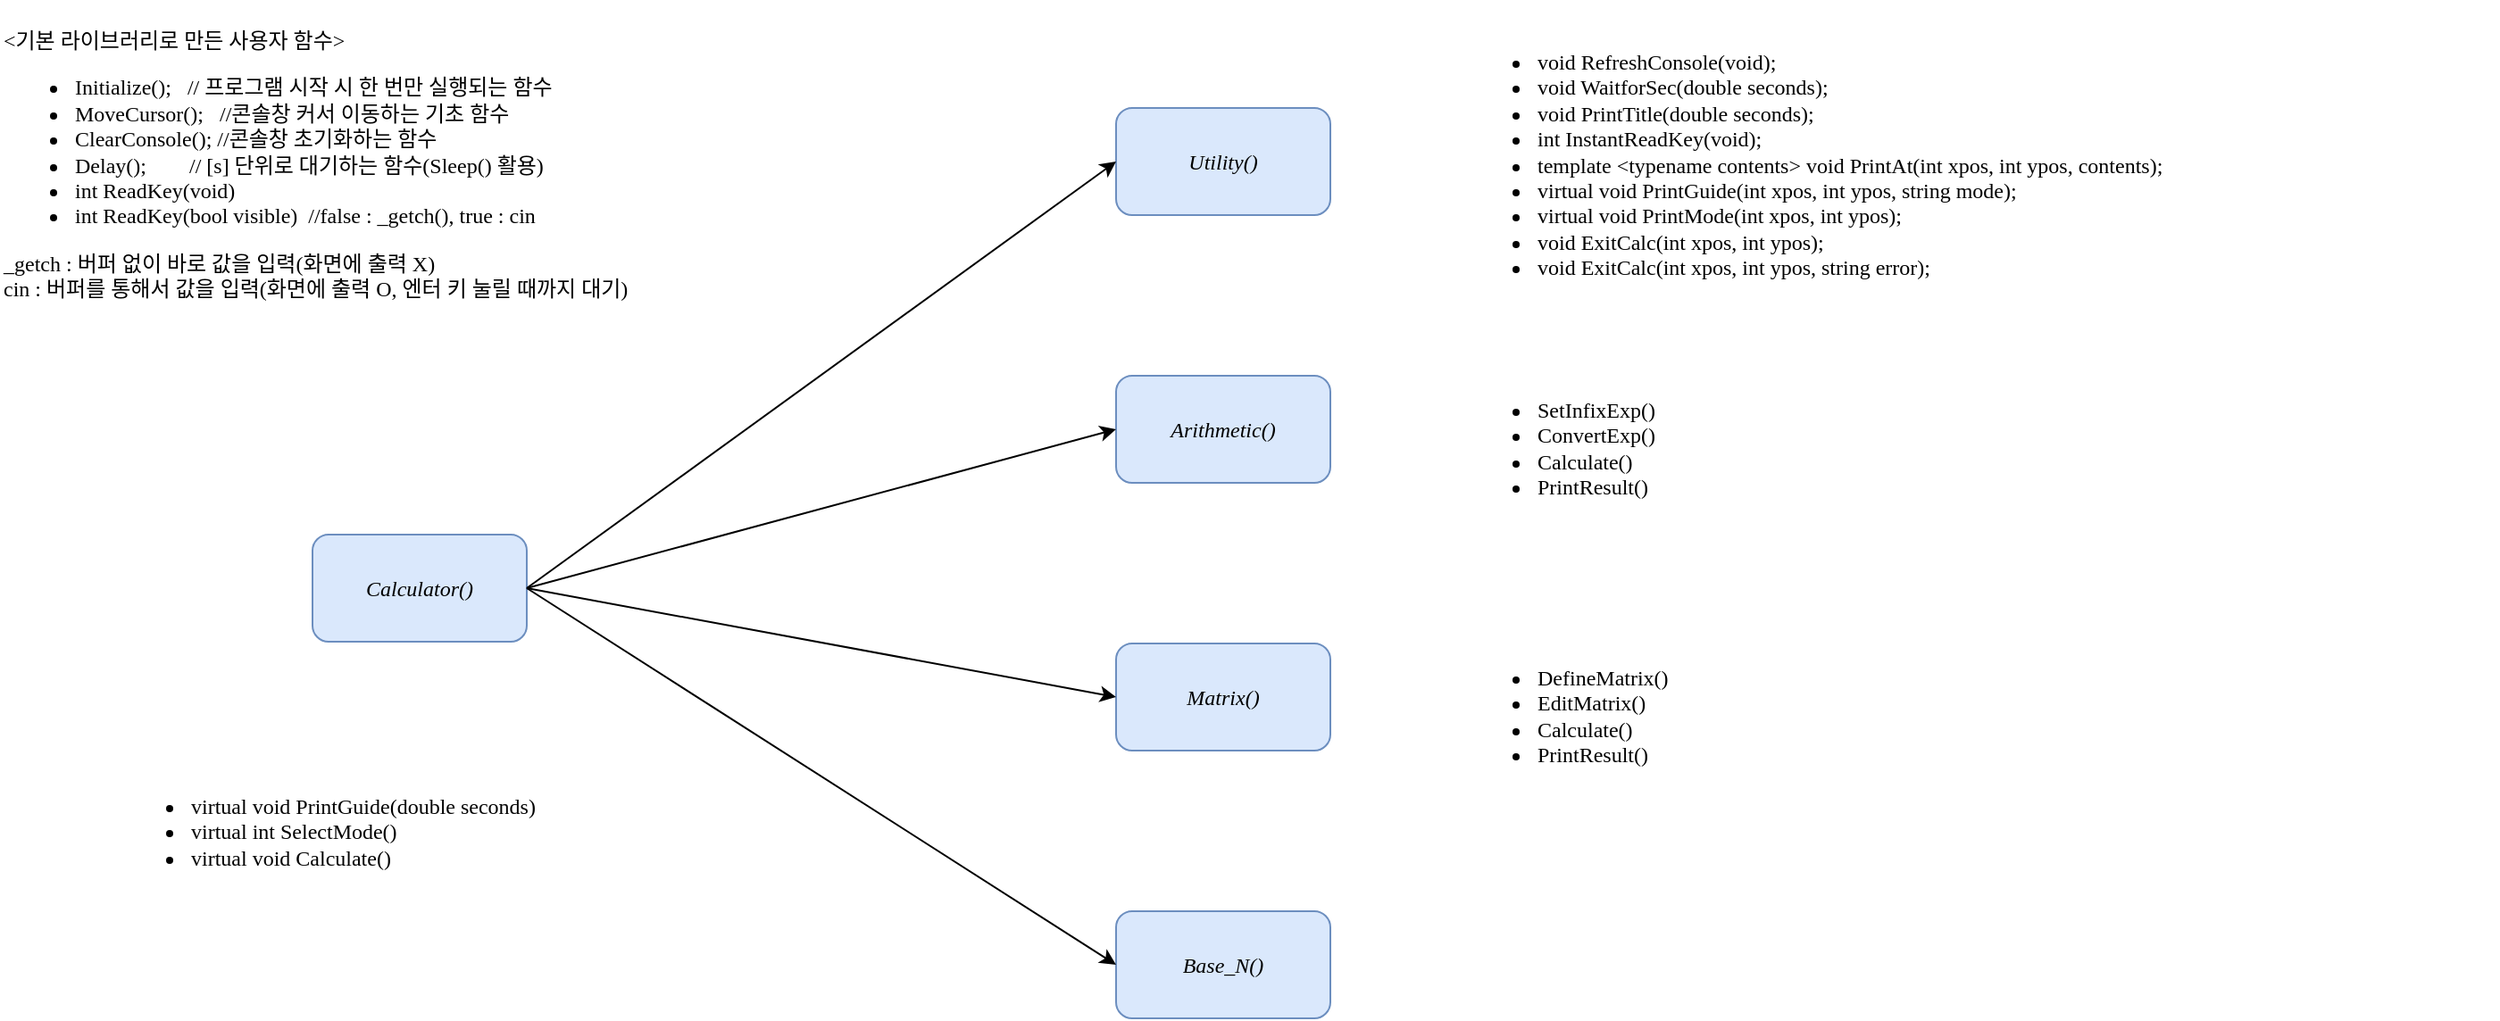 <mxfile version="12.3.2" type="device" pages="1"><diagram id="VhQslE05LYIHR7yojfPo" name="Page-1"><mxGraphModel dx="2577" dy="928" grid="1" gridSize="10" guides="1" tooltips="1" connect="1" arrows="1" fold="1" page="1" pageScale="1" pageWidth="1169" pageHeight="827" math="0" shadow="0"><root><mxCell id="0"/><mxCell id="1" parent="0"/><mxCell id="922JNLQufpqlNoyT9JKd-1" value="Calculator()" style="rounded=1;whiteSpace=wrap;html=1;fillColor=#dae8fc;strokeColor=#6c8ebf;fontFamily=Lucida Console;fontStyle=2" vertex="1" parent="1"><mxGeometry x="-60" y="397.5" width="120" height="60" as="geometry"/></mxCell><mxCell id="922JNLQufpqlNoyT9JKd-2" value="Utility()" style="rounded=1;whiteSpace=wrap;html=1;fillColor=#dae8fc;strokeColor=#6c8ebf;fontFamily=Lucida Console;fontStyle=2" vertex="1" parent="1"><mxGeometry x="390" y="158.5" width="120" height="60" as="geometry"/></mxCell><mxCell id="922JNLQufpqlNoyT9JKd-3" value="Matrix()" style="rounded=1;whiteSpace=wrap;html=1;fillColor=#dae8fc;strokeColor=#6c8ebf;fontFamily=Lucida Console;fontStyle=2" vertex="1" parent="1"><mxGeometry x="390" y="458.5" width="120" height="60" as="geometry"/></mxCell><mxCell id="922JNLQufpqlNoyT9JKd-4" value="Arithmetic()" style="rounded=1;whiteSpace=wrap;html=1;fillColor=#dae8fc;strokeColor=#6c8ebf;fontFamily=Lucida Console;fontStyle=2" vertex="1" parent="1"><mxGeometry x="390" y="308.5" width="120" height="60" as="geometry"/></mxCell><mxCell id="922JNLQufpqlNoyT9JKd-5" value="Base_N()" style="rounded=1;whiteSpace=wrap;html=1;fillColor=#dae8fc;strokeColor=#6c8ebf;fontFamily=Lucida Console;fontStyle=2" vertex="1" parent="1"><mxGeometry x="390" y="608.5" width="120" height="60" as="geometry"/></mxCell><mxCell id="922JNLQufpqlNoyT9JKd-8" value="&lt;div&gt;&lt;/div&gt;&lt;div&gt;&lt;br&gt;&lt;/div&gt;&lt;span&gt;&amp;lt;기본 라이브러리로 만든 사용자 함수&amp;gt;&lt;/span&gt;&lt;br&gt;&lt;ul&gt;&lt;li&gt;&lt;span&gt;Initialize();&amp;nbsp; &amp;nbsp;// 프로그램 시작 시 한 번만 실행되는 함수&lt;/span&gt;&lt;/li&gt;&lt;li&gt;&lt;span&gt;MoveCursor();&amp;nbsp; &amp;nbsp;//콘솔창 커서 이동하는 기초 함수&lt;/span&gt;&lt;/li&gt;&lt;li&gt;&lt;span&gt;ClearConsole(); //콘솔창 초기화하는 함수&lt;/span&gt;&lt;/li&gt;&lt;li&gt;&lt;span&gt;Delay();&amp;nbsp; &amp;nbsp; &amp;nbsp; &amp;nbsp; // [s] 단위로 대기하는 함수(Sleep() 활용)&lt;/span&gt;&lt;/li&gt;&lt;li&gt;&lt;span&gt;int ReadKey(void)&lt;/span&gt;&lt;/li&gt;&lt;li&gt;int ReadKey(bool visible)&amp;nbsp; //false : _getch(), true : cin&lt;/li&gt;&lt;/ul&gt;_getch : 버퍼 없이 바로 값을 입력(화면에 출력 X)&lt;br&gt;cin : 버퍼를 통해서 값을 입력(화면에 출력 O, 엔터 키 눌릴 때까지 대기)" style="text;html=1;align=left;verticalAlign=middle;resizable=0;points=[];;autosize=1;fontFamily=Lucida Console;fontStyle=0" vertex="1" parent="1"><mxGeometry x="-235" y="98" width="470" height="170" as="geometry"/></mxCell><mxCell id="922JNLQufpqlNoyT9JKd-11" value="&lt;div&gt;&lt;br&gt;&lt;/div&gt;&lt;ul&gt;&lt;li&gt;void RefreshConsole(void);&lt;/li&gt;&lt;li&gt;void WaitforSec(double seconds);&lt;/li&gt;&lt;li&gt;void PrintTitle(double seconds);&lt;/li&gt;&lt;li&gt;int InstantReadKey(void);&lt;/li&gt;&lt;li&gt;template &amp;lt;typename contents&amp;gt; void PrintAt(int xpos, int ypos, contents);&lt;/li&gt;&lt;li&gt;virtual void PrintGuide(int xpos, int ypos, string mode);&lt;/li&gt;&lt;li&gt;virtual void PrintMode(int xpos, int ypos);&lt;/li&gt;&lt;li&gt;void ExitCalc(int xpos, int ypos);&lt;/li&gt;&lt;li&gt;void ExitCalc(int xpos, int ypos, string error);&lt;span style=&quot;white-space: pre&quot;&gt;&#9;&lt;/span&gt;&lt;/li&gt;&lt;/ul&gt;" style="text;html=1;align=left;verticalAlign=middle;resizable=0;points=[];;autosize=1;fontFamily=Lucida Console;" vertex="1" parent="1"><mxGeometry x="584" y="98" width="580" height="170" as="geometry"/></mxCell><mxCell id="922JNLQufpqlNoyT9JKd-14" value="&lt;ul&gt;&lt;li&gt;SetInfixExp()&lt;br&gt;&lt;/li&gt;&lt;li&gt;ConvertExp()&lt;/li&gt;&lt;li&gt;Calculate()&lt;/li&gt;&lt;li&gt;PrintResult()&lt;/li&gt;&lt;/ul&gt;" style="text;html=1;align=left;verticalAlign=middle;resizable=0;points=[];;autosize=1;fontFamily=Lucida Console;" vertex="1" parent="1"><mxGeometry x="584" y="303.5" width="150" height="90" as="geometry"/></mxCell><mxCell id="922JNLQufpqlNoyT9JKd-16" value="&lt;ul&gt;&lt;li&gt;DefineMatrix()&lt;/li&gt;&lt;li&gt;EditMatrix()&lt;/li&gt;&lt;li&gt;Calculate()&lt;/li&gt;&lt;li&gt;PrintResult()&lt;/li&gt;&lt;/ul&gt;" style="text;html=1;align=left;verticalAlign=middle;resizable=0;points=[];;autosize=1;fontFamily=Lucida Console;" vertex="1" parent="1"><mxGeometry x="584" y="453.5" width="160" height="90" as="geometry"/></mxCell><mxCell id="922JNLQufpqlNoyT9JKd-23" value="&lt;ul&gt;&lt;li&gt;virtual void PrintGuide(double seconds)&lt;/li&gt;&lt;li&gt;virtual int SelectMode()&lt;/li&gt;&lt;li&gt;virtual void Calculate()&lt;/li&gt;&lt;/ul&gt;" style="text;html=1;align=left;verticalAlign=middle;resizable=0;points=[];;autosize=1;fontFamily=Lucida Console;" vertex="1" parent="1"><mxGeometry x="-170" y="528.5" width="340" height="70" as="geometry"/></mxCell><mxCell id="922JNLQufpqlNoyT9JKd-24" value="" style="endArrow=classic;html=1;fontFamily=Lucida Console;entryX=0;entryY=0.5;entryDx=0;entryDy=0;exitX=1;exitY=0.5;exitDx=0;exitDy=0;" edge="1" parent="1" source="922JNLQufpqlNoyT9JKd-1" target="922JNLQufpqlNoyT9JKd-2"><mxGeometry width="50" height="50" relative="1" as="geometry"><mxPoint x="150" y="663.5" as="sourcePoint"/><mxPoint x="200" y="613.5" as="targetPoint"/></mxGeometry></mxCell><mxCell id="922JNLQufpqlNoyT9JKd-25" value="" style="endArrow=classic;html=1;fontFamily=Lucida Console;entryX=0;entryY=0.5;entryDx=0;entryDy=0;exitX=1;exitY=0.5;exitDx=0;exitDy=0;" edge="1" parent="1" source="922JNLQufpqlNoyT9JKd-1" target="922JNLQufpqlNoyT9JKd-4"><mxGeometry width="50" height="50" relative="1" as="geometry"><mxPoint x="160" y="673.5" as="sourcePoint"/><mxPoint x="210" y="623.5" as="targetPoint"/></mxGeometry></mxCell><mxCell id="922JNLQufpqlNoyT9JKd-26" value="" style="endArrow=classic;html=1;fontFamily=Lucida Console;entryX=0;entryY=0.5;entryDx=0;entryDy=0;exitX=1;exitY=0.5;exitDx=0;exitDy=0;" edge="1" parent="1" source="922JNLQufpqlNoyT9JKd-1" target="922JNLQufpqlNoyT9JKd-3"><mxGeometry width="50" height="50" relative="1" as="geometry"><mxPoint x="170" y="683.5" as="sourcePoint"/><mxPoint x="220" y="633.5" as="targetPoint"/></mxGeometry></mxCell><mxCell id="922JNLQufpqlNoyT9JKd-27" value="" style="endArrow=classic;html=1;fontFamily=Lucida Console;entryX=0;entryY=0.5;entryDx=0;entryDy=0;exitX=1;exitY=0.5;exitDx=0;exitDy=0;" edge="1" parent="1" source="922JNLQufpqlNoyT9JKd-1" target="922JNLQufpqlNoyT9JKd-5"><mxGeometry width="50" height="50" relative="1" as="geometry"><mxPoint x="180" y="693.5" as="sourcePoint"/><mxPoint x="230" y="643.5" as="targetPoint"/></mxGeometry></mxCell></root></mxGraphModel></diagram></mxfile>